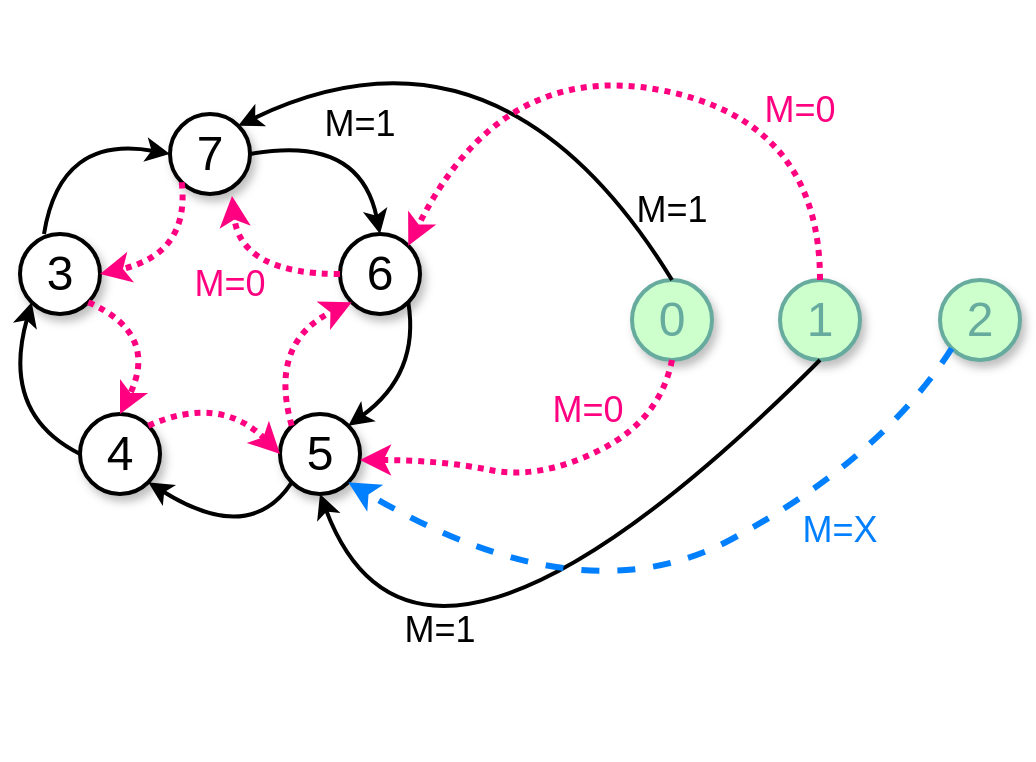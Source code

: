 <mxfile version="24.4.0" type="device">
  <diagram name="Página-1" id="FojRBnNVf_GXdgkh7Eau">
    <mxGraphModel dx="1283" dy="797" grid="1" gridSize="10" guides="1" tooltips="1" connect="1" arrows="1" fold="1" page="1" pageScale="1" pageWidth="827" pageHeight="1169" math="0" shadow="0">
      <root>
        <mxCell id="0" />
        <mxCell id="1" parent="0" />
        <mxCell id="PaE8FDt-RneCdFtp2DAg-4" value="" style="group" vertex="1" connectable="0" parent="1">
          <mxGeometry x="90" y="120" width="510" height="380" as="geometry" />
        </mxCell>
        <mxCell id="babQZyQT34kZDh7thiEa-54" value="" style="group" parent="PaE8FDt-RneCdFtp2DAg-4" vertex="1" connectable="0">
          <mxGeometry y="47" width="210" height="226" as="geometry" />
        </mxCell>
        <mxCell id="babQZyQT34kZDh7thiEa-1" value="7" style="ellipse;whiteSpace=wrap;html=1;aspect=fixed;fontSize=24;textShadow=0;labelBackgroundColor=default;shadow=1;strokeWidth=2;" parent="babQZyQT34kZDh7thiEa-54" vertex="1">
          <mxGeometry x="85" y="10" width="40" height="40" as="geometry" />
        </mxCell>
        <mxCell id="babQZyQT34kZDh7thiEa-2" value="6" style="ellipse;whiteSpace=wrap;html=1;aspect=fixed;fontSize=24;textShadow=0;labelBackgroundColor=default;shadow=1;strokeWidth=2;" parent="babQZyQT34kZDh7thiEa-54" vertex="1">
          <mxGeometry x="170" y="70" width="40" height="40" as="geometry" />
        </mxCell>
        <mxCell id="babQZyQT34kZDh7thiEa-3" value="5" style="ellipse;whiteSpace=wrap;html=1;aspect=fixed;fontSize=24;textShadow=0;labelBackgroundColor=default;shadow=1;strokeWidth=2;" parent="babQZyQT34kZDh7thiEa-54" vertex="1">
          <mxGeometry x="140" y="160" width="40" height="40" as="geometry" />
        </mxCell>
        <mxCell id="babQZyQT34kZDh7thiEa-4" value="4" style="ellipse;whiteSpace=wrap;html=1;aspect=fixed;fontSize=24;textShadow=0;labelBackgroundColor=default;shadow=1;strokeWidth=2;" parent="babQZyQT34kZDh7thiEa-54" vertex="1">
          <mxGeometry x="40" y="160" width="40" height="40" as="geometry" />
        </mxCell>
        <mxCell id="babQZyQT34kZDh7thiEa-5" value="3" style="ellipse;whiteSpace=wrap;html=1;aspect=fixed;fontSize=24;textShadow=0;labelBackgroundColor=default;shadow=1;strokeWidth=2;" parent="babQZyQT34kZDh7thiEa-54" vertex="1">
          <mxGeometry x="10" y="70" width="40" height="40" as="geometry" />
        </mxCell>
        <mxCell id="babQZyQT34kZDh7thiEa-9" value="" style="endArrow=classic;html=1;rounded=0;exitX=1;exitY=0.5;exitDx=0;exitDy=0;entryX=0.5;entryY=0;entryDx=0;entryDy=0;curved=1;strokeWidth=2;" parent="babQZyQT34kZDh7thiEa-54" source="babQZyQT34kZDh7thiEa-1" target="babQZyQT34kZDh7thiEa-2" edge="1">
          <mxGeometry width="50" height="50" relative="1" as="geometry">
            <mxPoint x="180" y="280" as="sourcePoint" />
            <mxPoint x="230" y="230" as="targetPoint" />
            <Array as="points">
              <mxPoint x="180" y="20" />
            </Array>
          </mxGeometry>
        </mxCell>
        <mxCell id="babQZyQT34kZDh7thiEa-11" value="" style="endArrow=classic;html=1;rounded=0;exitX=1;exitY=1;exitDx=0;exitDy=0;entryX=1;entryY=0;entryDx=0;entryDy=0;curved=1;strokeWidth=2;" parent="babQZyQT34kZDh7thiEa-54" source="babQZyQT34kZDh7thiEa-2" target="babQZyQT34kZDh7thiEa-3" edge="1">
          <mxGeometry width="50" height="50" relative="1" as="geometry">
            <mxPoint x="210" y="150" as="sourcePoint" />
            <mxPoint x="275" y="190" as="targetPoint" />
            <Array as="points">
              <mxPoint x="210" y="140" />
            </Array>
          </mxGeometry>
        </mxCell>
        <mxCell id="babQZyQT34kZDh7thiEa-12" value="" style="endArrow=classic;html=1;rounded=0;exitX=0;exitY=1;exitDx=0;exitDy=0;entryX=1;entryY=1;entryDx=0;entryDy=0;curved=1;strokeWidth=2;" parent="babQZyQT34kZDh7thiEa-54" source="babQZyQT34kZDh7thiEa-3" target="babQZyQT34kZDh7thiEa-4" edge="1">
          <mxGeometry width="50" height="50" relative="1" as="geometry">
            <mxPoint x="119" y="190" as="sourcePoint" />
            <mxPoint x="89" y="252" as="targetPoint" />
            <Array as="points">
              <mxPoint x="125" y="226" />
            </Array>
          </mxGeometry>
        </mxCell>
        <mxCell id="babQZyQT34kZDh7thiEa-13" value="" style="endArrow=classic;html=1;rounded=0;exitX=0;exitY=0.5;exitDx=0;exitDy=0;entryX=0;entryY=1;entryDx=0;entryDy=0;curved=1;strokeWidth=2;" parent="babQZyQT34kZDh7thiEa-54" source="babQZyQT34kZDh7thiEa-4" target="babQZyQT34kZDh7thiEa-5" edge="1">
          <mxGeometry width="50" height="50" relative="1" as="geometry">
            <mxPoint x="10" y="180" as="sourcePoint" />
            <mxPoint x="-20" y="242" as="targetPoint" />
            <Array as="points">
              <mxPoint y="160" />
            </Array>
          </mxGeometry>
        </mxCell>
        <mxCell id="babQZyQT34kZDh7thiEa-15" value="" style="endArrow=classic;html=1;rounded=0;exitX=0.3;exitY=0;exitDx=0;exitDy=0;entryX=0;entryY=0.5;entryDx=0;entryDy=0;curved=1;strokeWidth=2;exitPerimeter=0;" parent="babQZyQT34kZDh7thiEa-54" source="babQZyQT34kZDh7thiEa-5" target="babQZyQT34kZDh7thiEa-1" edge="1">
          <mxGeometry width="50" height="50" relative="1" as="geometry">
            <mxPoint x="10" y="36" as="sourcePoint" />
            <mxPoint x="-14" y="-40" as="targetPoint" />
            <Array as="points">
              <mxPoint x="30" y="20" />
            </Array>
          </mxGeometry>
        </mxCell>
        <mxCell id="babQZyQT34kZDh7thiEa-16" value="" style="endArrow=classic;html=1;rounded=0;exitX=0;exitY=0.5;exitDx=0;exitDy=0;entryX=0.775;entryY=1.025;entryDx=0;entryDy=0;curved=1;strokeWidth=3;entryPerimeter=0;strokeColor=#FF0080;dashed=1;dashPattern=1 1;" parent="babQZyQT34kZDh7thiEa-54" source="babQZyQT34kZDh7thiEa-2" target="babQZyQT34kZDh7thiEa-1" edge="1">
          <mxGeometry width="50" height="50" relative="1" as="geometry">
            <mxPoint x="165" y="100" as="sourcePoint" />
            <mxPoint x="100" y="60" as="targetPoint" />
            <Array as="points">
              <mxPoint x="120" y="90" />
            </Array>
          </mxGeometry>
        </mxCell>
        <mxCell id="babQZyQT34kZDh7thiEa-17" value="" style="endArrow=classic;html=1;rounded=0;exitX=0;exitY=0;exitDx=0;exitDy=0;entryX=0;entryY=1;entryDx=0;entryDy=0;curved=1;strokeWidth=3;strokeColor=#FF0080;dashed=1;dashPattern=1 1;" parent="babQZyQT34kZDh7thiEa-54" source="babQZyQT34kZDh7thiEa-3" target="babQZyQT34kZDh7thiEa-2" edge="1">
          <mxGeometry width="50" height="50" relative="1" as="geometry">
            <mxPoint x="140" y="160" as="sourcePoint" />
            <mxPoint x="170" y="98" as="targetPoint" />
            <Array as="points">
              <mxPoint x="134" y="124" />
            </Array>
          </mxGeometry>
        </mxCell>
        <mxCell id="babQZyQT34kZDh7thiEa-18" value="" style="endArrow=classic;html=1;rounded=0;exitX=1;exitY=0;exitDx=0;exitDy=0;entryX=0;entryY=0.5;entryDx=0;entryDy=0;curved=1;strokeWidth=3;strokeColor=#FF0080;dashed=1;dashPattern=1 1;" parent="babQZyQT34kZDh7thiEa-54" source="babQZyQT34kZDh7thiEa-4" target="babQZyQT34kZDh7thiEa-3" edge="1">
          <mxGeometry width="50" height="50" relative="1" as="geometry">
            <mxPoint x="80" y="236" as="sourcePoint" />
            <mxPoint x="156" y="227" as="targetPoint" />
            <Array as="points">
              <mxPoint x="110" y="150" />
            </Array>
          </mxGeometry>
        </mxCell>
        <mxCell id="babQZyQT34kZDh7thiEa-19" value="" style="endArrow=classic;html=1;rounded=0;exitX=1;exitY=1;exitDx=0;exitDy=0;entryX=0.5;entryY=0;entryDx=0;entryDy=0;curved=1;strokeWidth=3;strokeColor=#FF0080;dashed=1;dashPattern=1 1;" parent="babQZyQT34kZDh7thiEa-54" source="babQZyQT34kZDh7thiEa-5" target="babQZyQT34kZDh7thiEa-4" edge="1">
          <mxGeometry width="50" height="50" relative="1" as="geometry">
            <mxPoint x="10" y="114" as="sourcePoint" />
            <mxPoint x="34" y="190" as="targetPoint" />
            <Array as="points">
              <mxPoint x="80" y="120" />
            </Array>
          </mxGeometry>
        </mxCell>
        <mxCell id="babQZyQT34kZDh7thiEa-20" value="" style="endArrow=classic;html=1;rounded=0;entryX=1;entryY=0.5;entryDx=0;entryDy=0;curved=1;strokeWidth=3;exitX=0;exitY=1;exitDx=0;exitDy=0;strokeColor=#FF0080;dashed=1;dashPattern=1 1;" parent="babQZyQT34kZDh7thiEa-54" source="babQZyQT34kZDh7thiEa-1" target="babQZyQT34kZDh7thiEa-5" edge="1">
          <mxGeometry width="50" height="50" relative="1" as="geometry">
            <mxPoint x="80" y="60" as="sourcePoint" />
            <mxPoint x="30" y="60" as="targetPoint" />
            <Array as="points">
              <mxPoint x="95" y="80" />
            </Array>
          </mxGeometry>
        </mxCell>
        <mxCell id="babQZyQT34kZDh7thiEa-51" value="M=1" style="text;html=1;align=center;verticalAlign=middle;whiteSpace=wrap;rounded=0;fontSize=18;" parent="babQZyQT34kZDh7thiEa-54" vertex="1">
          <mxGeometry x="150" width="60" height="30" as="geometry" />
        </mxCell>
        <mxCell id="babQZyQT34kZDh7thiEa-52" value="M=0" style="text;html=1;align=center;verticalAlign=middle;whiteSpace=wrap;rounded=0;fontSize=18;fontColor=#FF0080;" parent="babQZyQT34kZDh7thiEa-54" vertex="1">
          <mxGeometry x="85" y="80" width="60" height="30" as="geometry" />
        </mxCell>
        <mxCell id="babQZyQT34kZDh7thiEa-21" value="0" style="ellipse;whiteSpace=wrap;html=1;aspect=fixed;fontSize=24;textShadow=0;labelBackgroundColor=none;shadow=1;strokeWidth=2;fontColor=#67AB9F;strokeColor=#67AB9F;fillColor=#CCFFCC;" parent="PaE8FDt-RneCdFtp2DAg-4" vertex="1">
          <mxGeometry x="316" y="140" width="40" height="40" as="geometry" />
        </mxCell>
        <mxCell id="babQZyQT34kZDh7thiEa-22" value="" style="endArrow=classic;html=1;rounded=0;exitX=0.5;exitY=0;exitDx=0;exitDy=0;curved=1;strokeWidth=2;entryX=1;entryY=0;entryDx=0;entryDy=0;" parent="PaE8FDt-RneCdFtp2DAg-4" source="babQZyQT34kZDh7thiEa-21" target="babQZyQT34kZDh7thiEa-1" edge="1">
          <mxGeometry width="50" height="50" relative="1" as="geometry">
            <mxPoint x="376" y="150" as="sourcePoint" />
            <mxPoint x="250" y="280" as="targetPoint" />
            <Array as="points">
              <mxPoint x="250" />
            </Array>
          </mxGeometry>
        </mxCell>
        <mxCell id="babQZyQT34kZDh7thiEa-23" value="" style="endArrow=classic;html=1;rounded=0;exitX=0.5;exitY=1;exitDx=0;exitDy=0;curved=1;strokeWidth=3;strokeColor=#FF0080;dashed=1;dashPattern=1 1;" parent="PaE8FDt-RneCdFtp2DAg-4" source="babQZyQT34kZDh7thiEa-21" edge="1">
          <mxGeometry width="50" height="50" relative="1" as="geometry">
            <mxPoint x="316" y="180" as="sourcePoint" />
            <mxPoint x="180" y="230" as="targetPoint" />
            <Array as="points">
              <mxPoint x="330" y="210" />
              <mxPoint x="270" y="240" />
              <mxPoint x="220" y="230" />
            </Array>
          </mxGeometry>
        </mxCell>
        <mxCell id="babQZyQT34kZDh7thiEa-29" value="M=X" style="text;html=1;align=center;verticalAlign=middle;whiteSpace=wrap;rounded=0;fontSize=18;fontColor=#007FFF;" parent="PaE8FDt-RneCdFtp2DAg-4" vertex="1">
          <mxGeometry x="390" y="250" width="60" height="30" as="geometry" />
        </mxCell>
        <mxCell id="babQZyQT34kZDh7thiEa-30" value="M=0" style="text;html=1;align=center;verticalAlign=middle;whiteSpace=wrap;rounded=0;fontSize=18;fontColor=#FF0080;" parent="PaE8FDt-RneCdFtp2DAg-4" vertex="1">
          <mxGeometry x="370" y="40" width="60" height="30" as="geometry" />
        </mxCell>
        <mxCell id="babQZyQT34kZDh7thiEa-36" value="1" style="ellipse;whiteSpace=wrap;html=1;aspect=fixed;fontSize=24;textShadow=0;labelBackgroundColor=none;shadow=1;strokeWidth=2;fontColor=#67AB9F;strokeColor=#67AB9F;fillColor=#CCFFCC;" parent="PaE8FDt-RneCdFtp2DAg-4" vertex="1">
          <mxGeometry x="390" y="140" width="40" height="40" as="geometry" />
        </mxCell>
        <mxCell id="babQZyQT34kZDh7thiEa-37" value="" style="endArrow=classic;html=1;rounded=0;exitX=0.5;exitY=1;exitDx=0;exitDy=0;curved=1;strokeWidth=2;entryX=0.5;entryY=1;entryDx=0;entryDy=0;" parent="PaE8FDt-RneCdFtp2DAg-4" source="babQZyQT34kZDh7thiEa-36" target="babQZyQT34kZDh7thiEa-3" edge="1">
          <mxGeometry width="50" height="50" relative="1" as="geometry">
            <mxPoint x="516" y="300" as="sourcePoint" />
            <mxPoint x="270" y="120" as="targetPoint" />
            <Array as="points">
              <mxPoint x="210" y="380" />
            </Array>
          </mxGeometry>
        </mxCell>
        <mxCell id="babQZyQT34kZDh7thiEa-38" value="" style="endArrow=classic;html=1;rounded=0;exitX=0.5;exitY=0;exitDx=0;exitDy=0;curved=1;strokeWidth=3;strokeColor=#FF0080;dashed=1;dashPattern=1 1;entryX=1;entryY=0;entryDx=0;entryDy=0;" parent="PaE8FDt-RneCdFtp2DAg-4" source="babQZyQT34kZDh7thiEa-36" target="babQZyQT34kZDh7thiEa-2" edge="1">
          <mxGeometry width="50" height="50" relative="1" as="geometry">
            <mxPoint x="456" y="100" as="sourcePoint" />
            <mxPoint x="350" y="200" as="targetPoint" />
            <Array as="points">
              <mxPoint x="410" y="60" />
              <mxPoint x="250" y="30" />
            </Array>
          </mxGeometry>
        </mxCell>
        <mxCell id="babQZyQT34kZDh7thiEa-44" value="2" style="ellipse;whiteSpace=wrap;html=1;aspect=fixed;fontSize=24;textShadow=0;labelBackgroundColor=none;shadow=1;strokeWidth=2;fontColor=#67AB9F;strokeColor=#67AB9F;fillColor=#CCFFCC;labelBorderColor=none;" parent="PaE8FDt-RneCdFtp2DAg-4" vertex="1">
          <mxGeometry x="470" y="140" width="40" height="40" as="geometry" />
        </mxCell>
        <mxCell id="babQZyQT34kZDh7thiEa-46" value="" style="endArrow=classic;html=1;rounded=0;exitX=0;exitY=1;exitDx=0;exitDy=0;curved=1;strokeWidth=3;strokeColor=#007FFF;dashed=1;entryX=1;entryY=1;entryDx=0;entryDy=0;" parent="PaE8FDt-RneCdFtp2DAg-4" source="babQZyQT34kZDh7thiEa-44" target="babQZyQT34kZDh7thiEa-3" edge="1">
          <mxGeometry width="50" height="50" relative="1" as="geometry">
            <mxPoint x="486" y="20" as="sourcePoint" />
            <mxPoint x="390" y="20" as="targetPoint" />
            <Array as="points">
              <mxPoint x="440" y="230" />
              <mxPoint x="290" y="310" />
            </Array>
          </mxGeometry>
        </mxCell>
        <mxCell id="PaE8FDt-RneCdFtp2DAg-1" value="M=0" style="text;html=1;align=center;verticalAlign=middle;whiteSpace=wrap;rounded=0;fontSize=18;fontColor=#FF0080;" vertex="1" parent="PaE8FDt-RneCdFtp2DAg-4">
          <mxGeometry x="264" y="190" width="60" height="30" as="geometry" />
        </mxCell>
        <mxCell id="PaE8FDt-RneCdFtp2DAg-2" value="M=1" style="text;html=1;align=center;verticalAlign=middle;whiteSpace=wrap;rounded=0;fontSize=18;" vertex="1" parent="PaE8FDt-RneCdFtp2DAg-4">
          <mxGeometry x="306" y="90" width="60" height="30" as="geometry" />
        </mxCell>
        <mxCell id="PaE8FDt-RneCdFtp2DAg-3" value="M=1" style="text;html=1;align=center;verticalAlign=middle;whiteSpace=wrap;rounded=0;fontSize=18;" vertex="1" parent="PaE8FDt-RneCdFtp2DAg-4">
          <mxGeometry x="190" y="300" width="60" height="30" as="geometry" />
        </mxCell>
      </root>
    </mxGraphModel>
  </diagram>
</mxfile>
